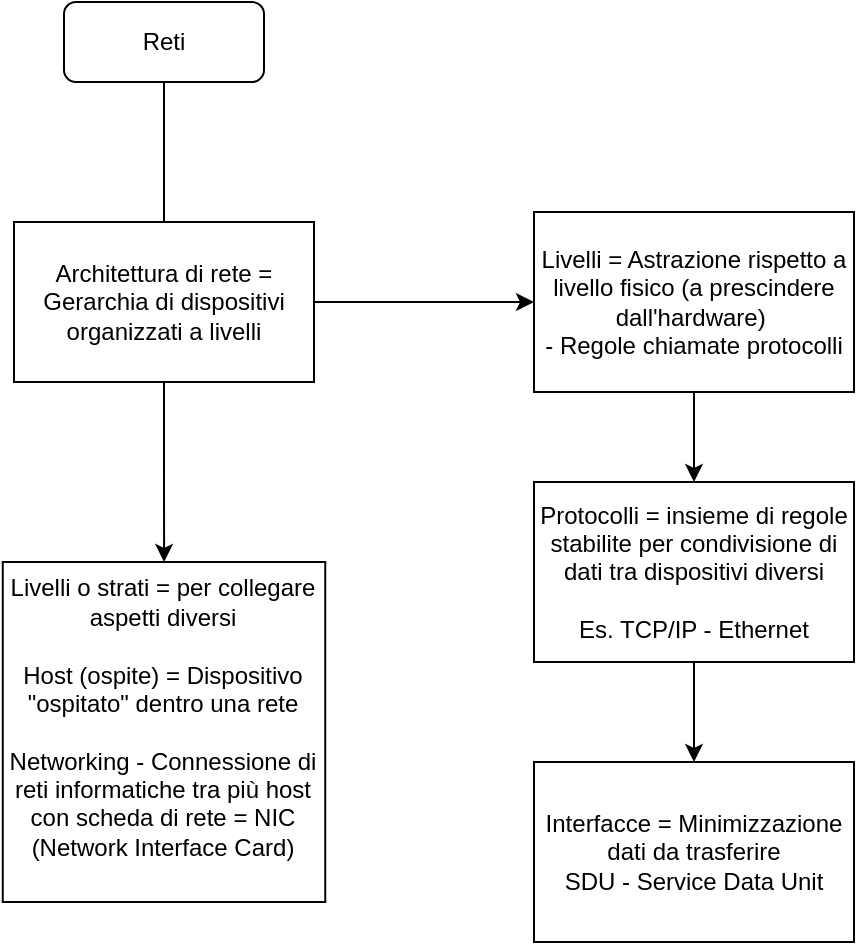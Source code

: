 <mxfile version="24.0.2" type="device" pages="4">
  <diagram name="Reti in generale" id="sjuADVJ_S9V0UKONC88s">
    <mxGraphModel dx="1042" dy="535" grid="1" gridSize="10" guides="1" tooltips="1" connect="1" arrows="1" fold="1" page="1" pageScale="1" pageWidth="827" pageHeight="1169" math="0" shadow="0">
      <root>
        <mxCell id="0" />
        <mxCell id="1" parent="0" />
        <mxCell id="u1F8hFE0OjzJCRRmCUPQ-1" value="Reti" style="rounded=1;whiteSpace=wrap;html=1;" parent="1" vertex="1">
          <mxGeometry x="295" y="50" width="100" height="40" as="geometry" />
        </mxCell>
        <mxCell id="u1F8hFE0OjzJCRRmCUPQ-12" style="edgeStyle=orthogonalEdgeStyle;rounded=0;orthogonalLoop=1;jettySize=auto;html=1;exitX=0.5;exitY=1;exitDx=0;exitDy=0;" parent="1" source="u1F8hFE0OjzJCRRmCUPQ-2" target="u1F8hFE0OjzJCRRmCUPQ-11" edge="1">
          <mxGeometry relative="1" as="geometry" />
        </mxCell>
        <mxCell id="u1F8hFE0OjzJCRRmCUPQ-2" value="Architettura di rete =&lt;div&gt;&lt;div&gt;Gerarchia di dispositivi organizzati a livelli&lt;/div&gt;&lt;/div&gt;" style="rounded=0;whiteSpace=wrap;html=1;" parent="1" vertex="1">
          <mxGeometry x="270" y="160" width="150" height="80" as="geometry" />
        </mxCell>
        <mxCell id="u1F8hFE0OjzJCRRmCUPQ-8" style="edgeStyle=orthogonalEdgeStyle;rounded=0;orthogonalLoop=1;jettySize=auto;html=1;exitX=0.5;exitY=1;exitDx=0;exitDy=0;" parent="1" source="u1F8hFE0OjzJCRRmCUPQ-3" target="u1F8hFE0OjzJCRRmCUPQ-6" edge="1">
          <mxGeometry relative="1" as="geometry" />
        </mxCell>
        <mxCell id="u1F8hFE0OjzJCRRmCUPQ-3" value="Livelli = Astrazione rispetto a livello fisico (a prescindere dall&#39;hardware)&amp;nbsp;&lt;br&gt;- Regole chiamate protocolli" style="rounded=0;whiteSpace=wrap;html=1;" parent="1" vertex="1">
          <mxGeometry x="530" y="155" width="160" height="90" as="geometry" />
        </mxCell>
        <mxCell id="u1F8hFE0OjzJCRRmCUPQ-4" value="" style="endArrow=classic;html=1;rounded=0;exitX=1;exitY=0.5;exitDx=0;exitDy=0;" parent="1" source="u1F8hFE0OjzJCRRmCUPQ-2" target="u1F8hFE0OjzJCRRmCUPQ-3" edge="1">
          <mxGeometry width="50" height="50" relative="1" as="geometry">
            <mxPoint x="360" y="220" as="sourcePoint" />
            <mxPoint x="410" y="170" as="targetPoint" />
          </mxGeometry>
        </mxCell>
        <mxCell id="u1F8hFE0OjzJCRRmCUPQ-5" value="" style="endArrow=none;html=1;rounded=0;exitX=0.5;exitY=0;exitDx=0;exitDy=0;" parent="1" source="u1F8hFE0OjzJCRRmCUPQ-2" target="u1F8hFE0OjzJCRRmCUPQ-1" edge="1">
          <mxGeometry width="50" height="50" relative="1" as="geometry">
            <mxPoint x="360" y="220" as="sourcePoint" />
            <mxPoint x="410" y="170" as="targetPoint" />
          </mxGeometry>
        </mxCell>
        <mxCell id="u1F8hFE0OjzJCRRmCUPQ-10" style="edgeStyle=orthogonalEdgeStyle;rounded=0;orthogonalLoop=1;jettySize=auto;html=1;exitX=0.5;exitY=1;exitDx=0;exitDy=0;entryX=0.5;entryY=0;entryDx=0;entryDy=0;" parent="1" source="u1F8hFE0OjzJCRRmCUPQ-6" target="u1F8hFE0OjzJCRRmCUPQ-9" edge="1">
          <mxGeometry relative="1" as="geometry" />
        </mxCell>
        <mxCell id="u1F8hFE0OjzJCRRmCUPQ-6" value="Protocolli = insieme di regole stabilite per condivisione di dati tra dispositivi diversi&lt;br&gt;&lt;br&gt;Es. TCP/IP - Ethernet" style="rounded=0;whiteSpace=wrap;html=1;" parent="1" vertex="1">
          <mxGeometry x="530" y="290" width="160" height="90" as="geometry" />
        </mxCell>
        <mxCell id="u1F8hFE0OjzJCRRmCUPQ-9" value="Interfacce = Minimizzazione dati da trasferire&lt;br&gt;SDU - Service Data Unit" style="rounded=0;whiteSpace=wrap;html=1;" parent="1" vertex="1">
          <mxGeometry x="530" y="430" width="160" height="90" as="geometry" />
        </mxCell>
        <mxCell id="u1F8hFE0OjzJCRRmCUPQ-11" value="Livelli o strati = per collegare aspetti diversi&lt;br&gt;&lt;br&gt;Host (ospite) = Dispositivo &quot;ospitato&quot; dentro una rete&lt;br&gt;&lt;br&gt;Networking - Connessione di reti informatiche tra più host con scheda di rete = NIC (Network Interface Card)&lt;div&gt;&lt;br&gt;&lt;/div&gt;" style="rounded=0;whiteSpace=wrap;html=1;" parent="1" vertex="1">
          <mxGeometry x="264.38" y="330" width="161.25" height="170" as="geometry" />
        </mxCell>
      </root>
    </mxGraphModel>
  </diagram>
  <diagram id="O7Tn1jWNWeaArQXuLtEv" name="ISO/OSI">
    <mxGraphModel dx="772" dy="396" grid="1" gridSize="10" guides="1" tooltips="1" connect="1" arrows="1" fold="1" page="1" pageScale="1" pageWidth="827" pageHeight="1169" math="0" shadow="0">
      <root>
        <mxCell id="0" />
        <mxCell id="1" parent="0" />
        <mxCell id="0USRR_lQ1JupnmkUOPBc-4" value="" style="edgeStyle=orthogonalEdgeStyle;rounded=0;orthogonalLoop=1;jettySize=auto;html=1;" edge="1" parent="1" source="0USRR_lQ1JupnmkUOPBc-1" target="0USRR_lQ1JupnmkUOPBc-2">
          <mxGeometry relative="1" as="geometry" />
        </mxCell>
        <mxCell id="0USRR_lQ1JupnmkUOPBc-1" value="ISO/OSI&lt;br&gt;- Specifica cosa fanno i livelli&lt;div&gt;- Idea logica di come funziona realmente&lt;/div&gt;" style="rounded=1;whiteSpace=wrap;html=1;" vertex="1" parent="1">
          <mxGeometry x="315.5" y="100" width="143" height="80" as="geometry" />
        </mxCell>
        <mxCell id="0USRR_lQ1JupnmkUOPBc-2" value="- Fisico /Physical layer): definisce le caratteristiche dei segnali e dei dispositivi (trasformazioni dati) = messaggi di sequenze di bit&lt;br&gt;&lt;br&gt;- Collegamento (Data link layer): struttura dei dati come frame (header - data - end) e individua la presenza di errori, definendo accesso multiplo&lt;br&gt;&lt;br&gt;Rete (Network layer): Interconnessione tra nodi intermedi - instradamento (routing - routes) dei pacchetti. Trova percorsi alternativi per collegare gli host su più host (multiplazione) e la congestione (evitare blocco rete)&lt;br&gt;&lt;br&gt;&lt;div&gt;- Trasporto (Transport layer) - I messaggi sono in sequenza e hanno un ordine trasmessi dagli host e ricostruisce i dati in modo affidabile (accorgendosi di errori che ci sono). Segmenta e assembla i dati e definisce la qualità del servizio&lt;br&gt;&lt;br&gt;- Sessione (Session layer) - Comunicazione sincronizzata in unità logiche (sessioni), introducendo i punti di sincronizzazione&lt;br&gt;&lt;br&gt;Presentazione (Presentation layer) - Converte i dati in una codifica comprensibile a tutti (sintassi/semantica), comprime i dati e li cifra, fornendo servizi al livello superiore&lt;br&gt;&lt;br&gt;Applicativo (Application layer) - Dipende dal protocollo e dall&#39;applicazione&lt;/div&gt;" style="rounded=0;whiteSpace=wrap;html=1;" vertex="1" parent="1">
          <mxGeometry x="159" y="220" width="456" height="360" as="geometry" />
        </mxCell>
      </root>
    </mxGraphModel>
  </diagram>
  <diagram id="FwKFaV_igV4yvNknx723" name="TCP/IP">
    <mxGraphModel dx="651" dy="334" grid="1" gridSize="10" guides="1" tooltips="1" connect="1" arrows="1" fold="1" page="1" pageScale="1" pageWidth="827" pageHeight="1169" math="0" shadow="0">
      <root>
        <mxCell id="0" />
        <mxCell id="1" parent="0" />
        <mxCell id="JngqgZjiCi-eWcBppp7_-3" style="edgeStyle=orthogonalEdgeStyle;rounded=0;orthogonalLoop=1;jettySize=auto;html=1;exitX=0.5;exitY=1;exitDx=0;exitDy=0;" edge="1" parent="1" source="JngqgZjiCi-eWcBppp7_-1" target="JngqgZjiCi-eWcBppp7_-2">
          <mxGeometry relative="1" as="geometry" />
        </mxCell>
        <mxCell id="JngqgZjiCi-eWcBppp7_-1" value="TCP/IP&lt;div&gt;- Suite di protocolli&lt;br&gt;&lt;/div&gt;" style="rounded=1;whiteSpace=wrap;html=1;" vertex="1" parent="1">
          <mxGeometry x="315.5" y="100" width="143" height="80" as="geometry" />
        </mxCell>
        <mxCell id="JngqgZjiCi-eWcBppp7_-2" value="- Host-rete = Data/Collegamento di ISO/OSI&lt;br&gt;&lt;br&gt;- Internet (IP/ARP/UDP) = seleziona il miglior percorso e spezza i dati in pacchetti&lt;br&gt;&lt;br&gt;- Trasporto&lt;br&gt;- TCP = affidabile con connessione (esistono mittente e destinatario&lt;br&gt;con segmenti con numeri e con stream &lt;br&gt;- UDP = datagram (formato di dati definito) - senza connessione (connection-less = non attendiamo di avere un canale)&amp;nbsp;&lt;br&gt;&lt;br&gt;- Applicativo (HTTP/SSH/DNS)&amp;nbsp;" style="rounded=0;whiteSpace=wrap;html=1;" vertex="1" parent="1">
          <mxGeometry x="249.75" y="240" width="274.5" height="250" as="geometry" />
        </mxCell>
      </root>
    </mxGraphModel>
  </diagram>
  <diagram id="uo5Lcv9-NtF_1noBkozJ" name="Modelli di collegamento">
    <mxGraphModel dx="359" dy="184" grid="1" gridSize="10" guides="1" tooltips="1" connect="1" arrows="1" fold="1" page="1" pageScale="1" pageWidth="827" pageHeight="1169" math="0" shadow="0">
      <root>
        <mxCell id="0" />
        <mxCell id="1" parent="0" />
        <mxCell id="2kBYZsTp71fPtdgcszl--7" style="edgeStyle=orthogonalEdgeStyle;rounded=0;orthogonalLoop=1;jettySize=auto;html=1;exitX=1;exitY=0.5;exitDx=0;exitDy=0;" parent="1" source="2kBYZsTp71fPtdgcszl--1" target="2kBYZsTp71fPtdgcszl--6" edge="1">
          <mxGeometry relative="1" as="geometry" />
        </mxCell>
        <mxCell id="2kBYZsTp71fPtdgcszl--8" style="edgeStyle=orthogonalEdgeStyle;rounded=0;orthogonalLoop=1;jettySize=auto;html=1;" parent="1" source="2kBYZsTp71fPtdgcszl--1" target="2kBYZsTp71fPtdgcszl--5" edge="1">
          <mxGeometry relative="1" as="geometry" />
        </mxCell>
        <mxCell id="2kBYZsTp71fPtdgcszl--9" style="edgeStyle=orthogonalEdgeStyle;rounded=0;orthogonalLoop=1;jettySize=auto;html=1;exitX=0;exitY=0.5;exitDx=0;exitDy=0;" parent="1" source="2kBYZsTp71fPtdgcszl--1" target="2kBYZsTp71fPtdgcszl--2" edge="1">
          <mxGeometry relative="1" as="geometry" />
        </mxCell>
        <mxCell id="2kBYZsTp71fPtdgcszl--1" value="Modelli di collegamento" style="rounded=1;whiteSpace=wrap;html=1;" parent="1" vertex="1">
          <mxGeometry x="294" y="150" width="120" height="60" as="geometry" />
        </mxCell>
        <mxCell id="2kBYZsTp71fPtdgcszl--2" value="Peer-to-peer&lt;br&gt;(Connessione tra pari senza server centralizzato - host che comunicano)" style="rounded=0;whiteSpace=wrap;html=1;" parent="1" vertex="1">
          <mxGeometry x="110" y="270" width="120" height="80" as="geometry" />
        </mxCell>
        <mxCell id="2kBYZsTp71fPtdgcszl--5" value="Mainframe&lt;br&gt;(Unico punto di fallimento - Server centralizzato)" style="rounded=0;whiteSpace=wrap;html=1;" parent="1" vertex="1">
          <mxGeometry x="294" y="280" width="120" height="60" as="geometry" />
        </mxCell>
        <mxCell id="2kBYZsTp71fPtdgcszl--6" value="Client/server&lt;br&gt;(Dispositivi finali che richiedono un servizio ad un fornitore)&lt;br&gt;&lt;span style=&quot;color: rgba(0, 0, 0, 0); font-family: monospace; font-size: 0px; text-align: start; text-wrap: nowrap;&quot;&gt;(U nnnnnwiefoiuhwqrliugfoiuwqg%3CmxGraphModel%3E%3Croot%3E%3CmxCell%20id%3D%220%22%2F%3E%3CmxCell%20id%3D%221%22%20parent%3D%220%22%2F%3E%3CmxCell%20id%3D%222%22%20value%3D%22%22%20style%3D%22rounded%3D0%3BwhiteSpace%3Dwrap%3Bhtml%3D1%3B%22%20vertex%3D%221%22%20parent%3D%221%22%3E%3CmxGeometry%20x%3D%22110%22%20y%3D%22260%22%20width%3D%22120%22%20height%3D%2260%22%20as%3D%22geometry%22%2F%3E%3C%2FmxCell%3E%3C%2Froot%3E%3C%2FmxGraphModel%&lt;/span&gt;" style="rounded=0;whiteSpace=wrap;html=1;" parent="1" vertex="1">
          <mxGeometry x="500" y="280" width="150" height="80" as="geometry" />
        </mxCell>
      </root>
    </mxGraphModel>
  </diagram>
</mxfile>
